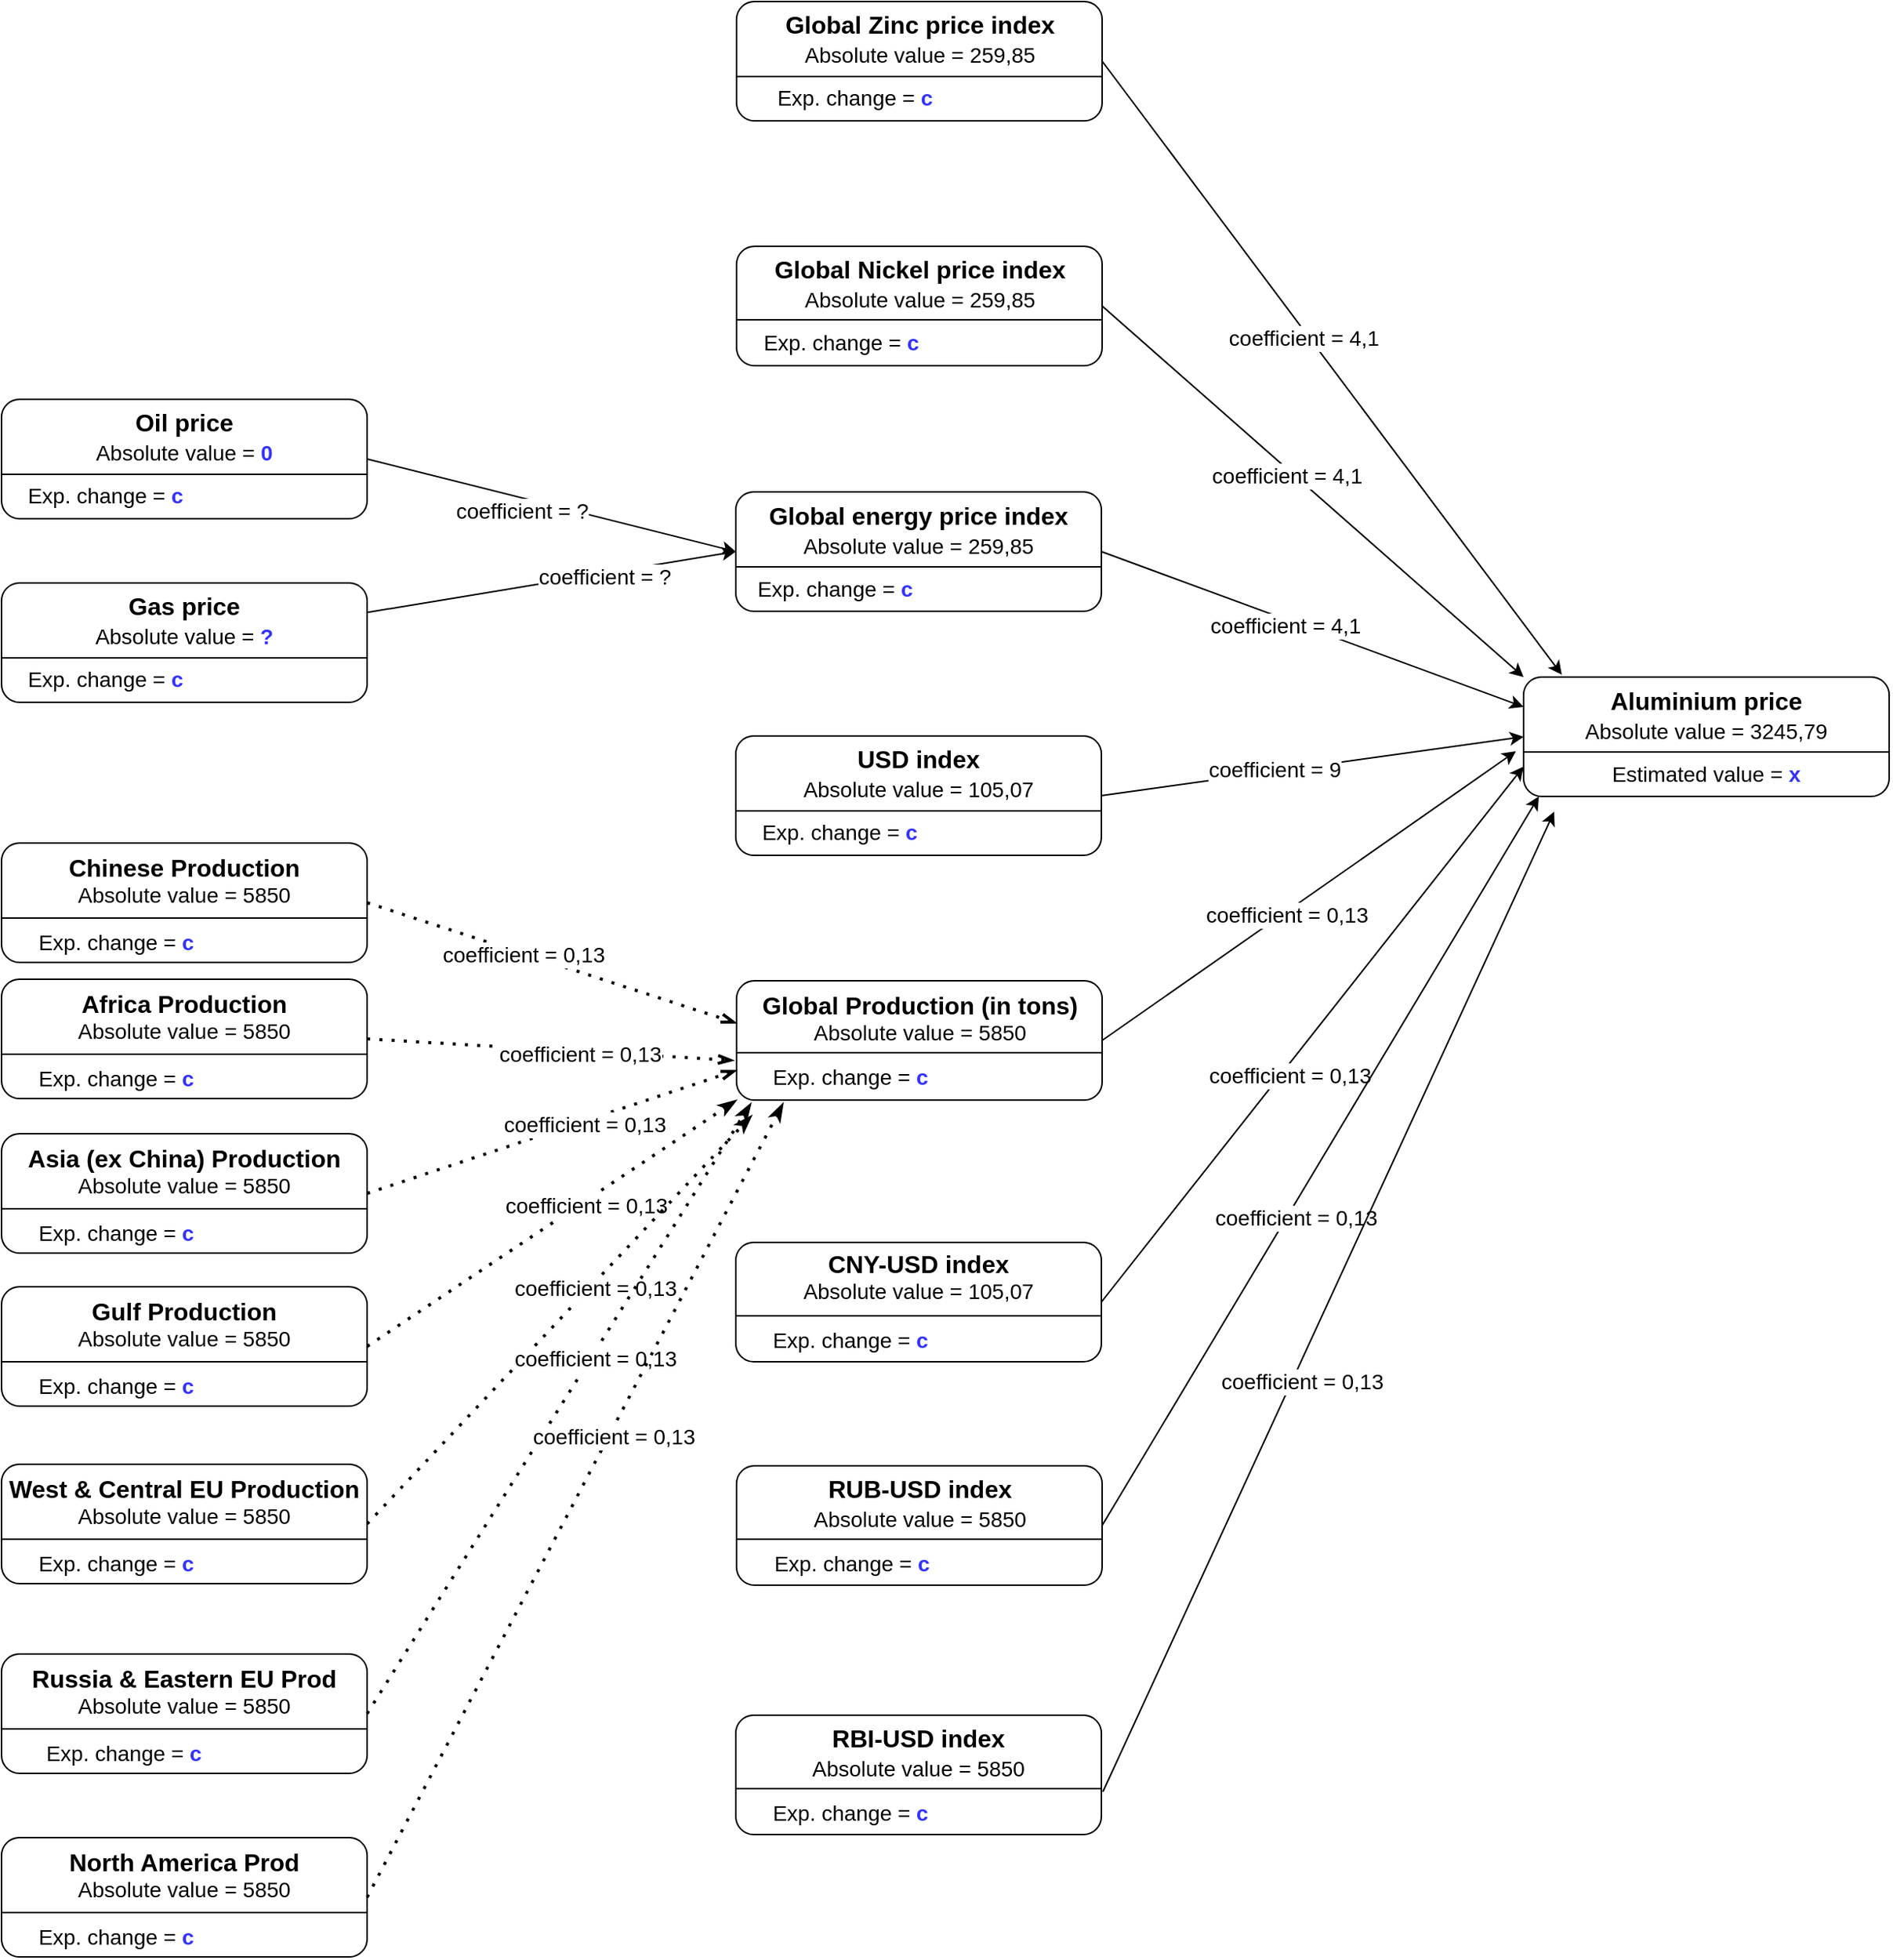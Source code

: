 <mxfile version="20.2.3" type="device"><diagram id="u6WOncbfAF4KVZ6Zlxv1" name="Seite-1"><mxGraphModel dx="2372" dy="1494" grid="1" gridSize="10" guides="1" tooltips="1" connect="1" arrows="1" fold="1" page="1" pageScale="1" pageWidth="827" pageHeight="1169" math="0" shadow="0"><root><mxCell id="0"/><mxCell id="1" parent="0"/><mxCell id="WackEzxGK8-borPOaFB0-8" style="rounded=0;orthogonalLoop=1;jettySize=auto;html=1;entryX=0;entryY=0.25;entryDx=0;entryDy=0;exitX=1;exitY=0.5;exitDx=0;exitDy=0;" parent="1" source="WackEzxGK8-borPOaFB0-2" target="WackEzxGK8-borPOaFB0-30" edge="1"><mxGeometry relative="1" as="geometry"><mxPoint x="1274.5" y="759.5" as="targetPoint"/></mxGeometry></mxCell><mxCell id="WackEzxGK8-borPOaFB0-11" value="&lt;font style=&quot;font-size: 14px;&quot;&gt;coefficient = 4,1&lt;/font&gt;" style="edgeLabel;html=1;align=center;verticalAlign=middle;resizable=0;points=[];" parent="WackEzxGK8-borPOaFB0-8" vertex="1" connectable="0"><mxGeometry x="-0.115" relative="1" as="geometry"><mxPoint x="-2" y="3" as="offset"/></mxGeometry></mxCell><mxCell id="WackEzxGK8-borPOaFB0-2" value="&lt;div style=&quot;font-size: 16px;&quot;&gt;&lt;font style=&quot;font-size: 16px;&quot;&gt;&lt;b&gt;Global energy price index&lt;br&gt;&lt;/b&gt;&lt;/font&gt;&lt;/div&gt;&lt;div style=&quot;font-size: 16px;&quot;&gt;&lt;font style=&quot;font-size: 14px;&quot;&gt;Absolute value = 259,85 &lt;b&gt;&lt;br&gt;&lt;/b&gt;&lt;/font&gt;&lt;/div&gt;&lt;div&gt;&lt;br&gt;&lt;/div&gt;&lt;div&gt;&lt;br&gt;&lt;/div&gt;" style="rounded=1;whiteSpace=wrap;html=1;" parent="1" vertex="1"><mxGeometry x="760" y="600.5" width="239" height="78" as="geometry"/></mxCell><mxCell id="WackEzxGK8-borPOaFB0-9" style="edgeStyle=none;rounded=0;orthogonalLoop=1;jettySize=auto;html=1;exitX=1;exitY=0.5;exitDx=0;exitDy=0;entryX=0;entryY=0.5;entryDx=0;entryDy=0;" parent="1" source="WackEzxGK8-borPOaFB0-22" target="WackEzxGK8-borPOaFB0-30" edge="1"><mxGeometry relative="1" as="geometry"><mxPoint x="999" y="759.5" as="sourcePoint"/><mxPoint x="1270" y="750" as="targetPoint"/></mxGeometry></mxCell><mxCell id="WackEzxGK8-borPOaFB0-13" value="&lt;font style=&quot;font-size: 14px;&quot;&gt;&lt;font style=&quot;font-size: 14px;&quot;&gt;coefficient = 9&lt;/font&gt;&lt;br&gt;&lt;/font&gt;" style="edgeLabel;html=1;align=center;verticalAlign=middle;resizable=0;points=[];fontSize=16;" parent="WackEzxGK8-borPOaFB0-9" vertex="1" connectable="0"><mxGeometry x="-0.178" y="2" relative="1" as="geometry"><mxPoint as="offset"/></mxGeometry></mxCell><mxCell id="WackEzxGK8-borPOaFB0-10" style="edgeStyle=none;rounded=0;orthogonalLoop=1;jettySize=auto;html=1;exitX=1;exitY=0.5;exitDx=0;exitDy=0;" parent="1" source="WackEzxGK8-borPOaFB0-26" edge="1"><mxGeometry relative="1" as="geometry"><mxPoint x="1030" y="839" as="sourcePoint"/><mxPoint x="1270" y="770" as="targetPoint"/></mxGeometry></mxCell><mxCell id="WackEzxGK8-borPOaFB0-14" value="coefficient = 0,13" style="edgeLabel;html=1;align=center;verticalAlign=middle;resizable=0;points=[];fontSize=14;" parent="WackEzxGK8-borPOaFB0-10" vertex="1" connectable="0"><mxGeometry x="-0.172" y="1" relative="1" as="geometry"><mxPoint x="9" y="-3" as="offset"/></mxGeometry></mxCell><mxCell id="WackEzxGK8-borPOaFB0-15" value="" style="endArrow=none;html=1;rounded=0;fontSize=14;exitX=0;exitY=0.5;exitDx=0;exitDy=0;entryX=1;entryY=0.5;entryDx=0;entryDy=0;" parent="1" edge="1"><mxGeometry width="50" height="50" relative="1" as="geometry"><mxPoint x="760" y="649.5" as="sourcePoint"/><mxPoint x="999" y="649.5" as="targetPoint"/></mxGeometry></mxCell><mxCell id="WackEzxGK8-borPOaFB0-22" value="&lt;div style=&quot;font-size: 16px;&quot;&gt;&lt;b&gt;USD index&lt;/b&gt;&lt;font style=&quot;font-size: 16px;&quot;&gt;&lt;b&gt;&lt;br&gt;&lt;/b&gt;&lt;/font&gt;&lt;/div&gt;&lt;div style=&quot;font-size: 16px;&quot;&gt;&lt;font style=&quot;font-size: 14px;&quot;&gt;Absolute value = 105,07 &lt;b&gt;&lt;br&gt;&lt;/b&gt;&lt;/font&gt;&lt;/div&gt;&lt;div&gt;&lt;br&gt;&lt;/div&gt;&lt;div&gt;&lt;br&gt;&lt;/div&gt;" style="rounded=1;whiteSpace=wrap;html=1;" parent="1" vertex="1"><mxGeometry x="760" y="760" width="239" height="78" as="geometry"/></mxCell><mxCell id="WackEzxGK8-borPOaFB0-23" value="" style="endArrow=none;html=1;rounded=0;fontSize=14;exitX=0;exitY=0.5;exitDx=0;exitDy=0;entryX=1;entryY=0.5;entryDx=0;entryDy=0;" parent="1" edge="1"><mxGeometry width="50" height="50" relative="1" as="geometry"><mxPoint x="760" y="809" as="sourcePoint"/><mxPoint x="999" y="809" as="targetPoint"/></mxGeometry></mxCell><mxCell id="WackEzxGK8-borPOaFB0-26" value="&lt;div style=&quot;&quot;&gt;&lt;span style=&quot;background-color: initial; font-size: 16px;&quot;&gt;&lt;b&gt;Global Production (in tons)&lt;/b&gt;&lt;/span&gt;&lt;/div&gt;&lt;div style=&quot;&quot;&gt;&lt;span style=&quot;font-size: 14px; background-color: initial;&quot;&gt;Absolute value = 5850&lt;/span&gt;&lt;br&gt;&lt;/div&gt;&lt;div&gt;&lt;br&gt;&lt;/div&gt;&lt;div&gt;&lt;br&gt;&lt;/div&gt;" style="rounded=1;whiteSpace=wrap;html=1;" parent="1" vertex="1"><mxGeometry x="760.5" y="920" width="239" height="78" as="geometry"/></mxCell><mxCell id="WackEzxGK8-borPOaFB0-27" value="" style="endArrow=none;html=1;rounded=0;fontSize=14;exitX=0;exitY=0.5;exitDx=0;exitDy=0;entryX=1;entryY=0.5;entryDx=0;entryDy=0;" parent="1" edge="1"><mxGeometry width="50" height="50" relative="1" as="geometry"><mxPoint x="760" y="967" as="sourcePoint"/><mxPoint x="999" y="967" as="targetPoint"/></mxGeometry></mxCell><mxCell id="WackEzxGK8-borPOaFB0-30" value="&lt;div style=&quot;font-size: 16px;&quot;&gt;&lt;b&gt;Aluminium price&lt;/b&gt;&lt;font style=&quot;font-size: 16px;&quot;&gt;&lt;b&gt;&lt;br&gt;&lt;/b&gt;&lt;/font&gt;&lt;/div&gt;&lt;div style=&quot;font-size: 16px;&quot;&gt;&lt;font style=&quot;font-size: 14px;&quot;&gt;Absolute value = 3245,79 &lt;b&gt;&lt;br&gt;&lt;/b&gt;&lt;/font&gt;&lt;/div&gt;&lt;div&gt;&lt;br&gt;&lt;/div&gt;&lt;div&gt;&lt;br&gt;&lt;/div&gt;" style="rounded=1;whiteSpace=wrap;html=1;" parent="1" vertex="1"><mxGeometry x="1275" y="721.5" width="239" height="78" as="geometry"/></mxCell><mxCell id="WackEzxGK8-borPOaFB0-31" value="" style="endArrow=none;html=1;rounded=0;fontSize=14;exitX=0;exitY=0.5;exitDx=0;exitDy=0;entryX=1;entryY=0.5;entryDx=0;entryDy=0;" parent="1" edge="1"><mxGeometry width="50" height="50" relative="1" as="geometry"><mxPoint x="1275" y="770.5" as="sourcePoint"/><mxPoint x="1514" y="770.5" as="targetPoint"/></mxGeometry></mxCell><mxCell id="WackEzxGK8-borPOaFB0-32" value="Estimated value = &lt;b&gt;&lt;font color=&quot;#3333FF&quot;&gt;x&lt;/font&gt;&lt;/b&gt;" style="text;html=1;strokeColor=none;fillColor=none;align=center;verticalAlign=middle;whiteSpace=wrap;rounded=0;fontSize=14;" parent="1" vertex="1"><mxGeometry x="1285" y="769.5" width="219" height="30" as="geometry"/></mxCell><mxCell id="WackEzxGK8-borPOaFB0-34" value="Exp. change =&amp;nbsp;&lt;font color=&quot;#3333FF&quot;&gt;&lt;b&gt;c&lt;/b&gt;&lt;/font&gt;" style="text;html=1;strokeColor=none;fillColor=none;align=center;verticalAlign=middle;whiteSpace=wrap;rounded=0;fontSize=14;" parent="1" vertex="1"><mxGeometry x="776" y="807.5" width="104" height="30" as="geometry"/></mxCell><mxCell id="WackEzxGK8-borPOaFB0-36" value="Exp. change =&amp;nbsp;&lt;font color=&quot;#3333FF&quot;&gt;&lt;b&gt;c&lt;/b&gt;&lt;/font&gt;" style="text;html=1;strokeColor=none;fillColor=none;align=center;verticalAlign=middle;whiteSpace=wrap;rounded=0;fontSize=14;" parent="1" vertex="1"><mxGeometry x="780" y="968.38" width="110" height="28.62" as="geometry"/></mxCell><mxCell id="WackEzxGK8-borPOaFB0-42" style="edgeStyle=none;rounded=0;orthogonalLoop=1;jettySize=auto;html=1;entryX=0;entryY=0.5;entryDx=0;entryDy=0;fontSize=14;fontColor=#3333FF;exitX=1;exitY=0.5;exitDx=0;exitDy=0;" parent="1" source="WackEzxGK8-borPOaFB0-38" target="WackEzxGK8-borPOaFB0-2" edge="1"><mxGeometry relative="1" as="geometry"/></mxCell><mxCell id="WackEzxGK8-borPOaFB0-48" value="&lt;font style=&quot;font-size: 14px;&quot; color=&quot;#000000&quot;&gt;coefficient = ?&lt;br&gt;&lt;/font&gt;" style="edgeLabel;html=1;align=center;verticalAlign=middle;resizable=0;points=[];fontSize=14;fontColor=#3333FF;" parent="WackEzxGK8-borPOaFB0-42" vertex="1" connectable="0"><mxGeometry x="-0.334" relative="1" as="geometry"><mxPoint x="21" y="14" as="offset"/></mxGeometry></mxCell><mxCell id="WackEzxGK8-borPOaFB0-38" value="&lt;div style=&quot;font-size: 16px;&quot;&gt;&lt;font style=&quot;font-size: 16px;&quot;&gt;&lt;b&gt;Oil price&lt;br&gt;&lt;/b&gt;&lt;/font&gt;&lt;/div&gt;&lt;div style=&quot;font-size: 16px;&quot;&gt;&lt;font style=&quot;font-size: 14px;&quot;&gt;Absolute value = &lt;b&gt;&lt;font color=&quot;#3333FF&quot;&gt;0&lt;/font&gt;&lt;br&gt;&lt;/b&gt;&lt;/font&gt;&lt;/div&gt;&lt;div&gt;&lt;br&gt;&lt;/div&gt;&lt;div&gt;&lt;br&gt;&lt;/div&gt;" style="rounded=1;whiteSpace=wrap;html=1;" parent="1" vertex="1"><mxGeometry x="280" y="540" width="239" height="78" as="geometry"/></mxCell><mxCell id="WackEzxGK8-borPOaFB0-39" value="" style="endArrow=none;html=1;rounded=0;fontSize=14;exitX=0;exitY=0.5;exitDx=0;exitDy=0;entryX=1;entryY=0.5;entryDx=0;entryDy=0;" parent="1" edge="1"><mxGeometry width="50" height="50" relative="1" as="geometry"><mxPoint x="280" y="589" as="sourcePoint"/><mxPoint x="519" y="589" as="targetPoint"/></mxGeometry></mxCell><mxCell id="WackEzxGK8-borPOaFB0-40" value="Exp. change =&amp;nbsp;&lt;font color=&quot;#3333FF&quot;&gt;&lt;b&gt;c&lt;/b&gt;&lt;/font&gt;" style="text;html=1;strokeColor=none;fillColor=none;align=center;verticalAlign=middle;whiteSpace=wrap;rounded=0;fontSize=14;" parent="1" vertex="1"><mxGeometry x="296" y="588" width="104" height="30" as="geometry"/></mxCell><mxCell id="WackEzxGK8-borPOaFB0-47" style="edgeStyle=none;rounded=0;orthogonalLoop=1;jettySize=auto;html=1;entryX=0;entryY=0.5;entryDx=0;entryDy=0;fontSize=14;fontColor=#3333FF;" parent="1" source="WackEzxGK8-borPOaFB0-43" target="WackEzxGK8-borPOaFB0-2" edge="1"><mxGeometry relative="1" as="geometry"/></mxCell><mxCell id="WackEzxGK8-borPOaFB0-43" value="&lt;div style=&quot;font-size: 16px;&quot;&gt;&lt;font style=&quot;font-size: 16px;&quot;&gt;&lt;b style=&quot;&quot;&gt;Gas price&lt;/b&gt;&lt;/font&gt;&lt;/div&gt;&lt;div style=&quot;font-size: 16px;&quot;&gt;&lt;font style=&quot;font-size: 14px;&quot;&gt;Absolute value = &lt;b&gt;&lt;font color=&quot;#3333FF&quot;&gt;?&lt;/font&gt;&lt;br&gt;&lt;/b&gt;&lt;/font&gt;&lt;/div&gt;&lt;div&gt;&lt;br&gt;&lt;/div&gt;&lt;div&gt;&lt;br&gt;&lt;/div&gt;" style="rounded=1;whiteSpace=wrap;html=1;" parent="1" vertex="1"><mxGeometry x="280" y="660" width="239" height="78" as="geometry"/></mxCell><mxCell id="WackEzxGK8-borPOaFB0-44" value="" style="endArrow=none;html=1;rounded=0;fontSize=14;exitX=0;exitY=0.5;exitDx=0;exitDy=0;entryX=1;entryY=0.5;entryDx=0;entryDy=0;" parent="1" edge="1"><mxGeometry width="50" height="50" relative="1" as="geometry"><mxPoint x="280" y="709" as="sourcePoint"/><mxPoint x="519" y="709" as="targetPoint"/></mxGeometry></mxCell><mxCell id="WackEzxGK8-borPOaFB0-45" value="Exp. change =&amp;nbsp;&lt;font color=&quot;#3333FF&quot;&gt;&lt;b&gt;c&lt;/b&gt;&lt;/font&gt;" style="text;html=1;strokeColor=none;fillColor=none;align=center;verticalAlign=middle;whiteSpace=wrap;rounded=0;fontSize=14;" parent="1" vertex="1"><mxGeometry x="296" y="708" width="104" height="30" as="geometry"/></mxCell><mxCell id="WackEzxGK8-borPOaFB0-49" value="&lt;font color=&quot;#000000&quot;&gt;coefficient = ?&lt;br&gt;&lt;/font&gt;" style="edgeLabel;html=1;align=center;verticalAlign=middle;resizable=0;points=[];fontSize=14;fontColor=#3333FF;" parent="1" vertex="1" connectable="0"><mxGeometry x="674.003" y="656.005" as="geometry"/></mxCell><mxCell id="WackEzxGK8-borPOaFB0-52" value="" style="endArrow=openThin;dashed=1;html=1;dashPattern=1 3;strokeWidth=2;rounded=0;fontSize=14;fontColor=#3333FF;entryX=0;entryY=0.355;entryDx=0;entryDy=0;exitX=1;exitY=0.5;exitDx=0;exitDy=0;endFill=0;entryPerimeter=0;" parent="1" source="npwigQvp6gdLTjQ-537E-26" target="WackEzxGK8-borPOaFB0-26" edge="1"><mxGeometry width="50" height="50" relative="1" as="geometry"><mxPoint x="640" y="879.5" as="sourcePoint"/><mxPoint x="760" y="880" as="targetPoint"/></mxGeometry></mxCell><mxCell id="npwigQvp6gdLTjQ-537E-29" value="&lt;span style=&quot;font-size: 14px;&quot;&gt;coefficient = 0,13&lt;/span&gt;" style="edgeLabel;html=1;align=center;verticalAlign=middle;resizable=0;points=[];fontColor=#000000;" parent="WackEzxGK8-borPOaFB0-52" vertex="1" connectable="0"><mxGeometry x="-0.155" relative="1" as="geometry"><mxPoint as="offset"/></mxGeometry></mxCell><mxCell id="WackEzxGK8-borPOaFB0-53" value="" style="endArrow=openThin;dashed=1;html=1;dashPattern=1 3;strokeWidth=2;rounded=0;fontSize=14;fontColor=#3333FF;entryX=-0.008;entryY=0.667;entryDx=0;entryDy=0;exitX=1;exitY=0.5;exitDx=0;exitDy=0;endFill=0;entryPerimeter=0;" parent="1" source="npwigQvp6gdLTjQ-537E-30" target="WackEzxGK8-borPOaFB0-26" edge="1"><mxGeometry width="50" height="50" relative="1" as="geometry"><mxPoint x="610" y="950" as="sourcePoint"/><mxPoint x="760" y="880" as="targetPoint"/></mxGeometry></mxCell><mxCell id="npwigQvp6gdLTjQ-537E-36" value="&lt;span style=&quot;font-size: 14px;&quot;&gt;coefficient = 0,13&lt;/span&gt;" style="edgeLabel;html=1;align=center;verticalAlign=middle;resizable=0;points=[];fontColor=#000000;" parent="WackEzxGK8-borPOaFB0-53" vertex="1" connectable="0"><mxGeometry x="0.164" y="-3" relative="1" as="geometry"><mxPoint y="-1" as="offset"/></mxGeometry></mxCell><mxCell id="npwigQvp6gdLTjQ-537E-1" style="edgeStyle=none;rounded=0;orthogonalLoop=1;jettySize=auto;html=1;entryX=0;entryY=0.75;entryDx=0;entryDy=0;exitX=1;exitY=0.5;exitDx=0;exitDy=0;" parent="1" source="npwigQvp6gdLTjQ-537E-3" target="WackEzxGK8-borPOaFB0-30" edge="1"><mxGeometry relative="1" as="geometry"><mxPoint x="1020" y="1020" as="sourcePoint"/><mxPoint x="1284.5" y="769.5" as="targetPoint"/></mxGeometry></mxCell><mxCell id="npwigQvp6gdLTjQ-537E-2" value="coefficient = 0,13" style="edgeLabel;html=1;align=center;verticalAlign=middle;resizable=0;points=[];fontSize=14;" parent="npwigQvp6gdLTjQ-537E-1" vertex="1" connectable="0"><mxGeometry x="-0.172" y="1" relative="1" as="geometry"><mxPoint x="9" y="-3" as="offset"/></mxGeometry></mxCell><mxCell id="npwigQvp6gdLTjQ-537E-3" value="&lt;div style=&quot;&quot;&gt;&lt;span style=&quot;background-color: initial; font-size: 16px;&quot;&gt;&lt;b&gt;CNY-USD index&lt;/b&gt;&lt;/span&gt;&lt;/div&gt;&lt;div style=&quot;&quot;&gt;&lt;span style=&quot;font-size: 14px; background-color: initial;&quot;&gt;Absolute value = 105,07&lt;/span&gt;&lt;br&gt;&lt;/div&gt;&lt;div style=&quot;font-size: 16px;&quot;&gt;&lt;div&gt;&lt;br style=&quot;font-size: 12px;&quot;&gt;&lt;/div&gt;&lt;/div&gt;&lt;div&gt;&lt;br&gt;&lt;/div&gt;" style="rounded=1;whiteSpace=wrap;html=1;" parent="1" vertex="1"><mxGeometry x="760" y="1091" width="239" height="78" as="geometry"/></mxCell><mxCell id="npwigQvp6gdLTjQ-537E-5" style="edgeStyle=none;rounded=0;orthogonalLoop=1;jettySize=auto;html=1;entryX=0;entryY=1;entryDx=0;entryDy=0;exitX=1;exitY=0.5;exitDx=0;exitDy=0;" parent="1" source="npwigQvp6gdLTjQ-537E-7" target="WackEzxGK8-borPOaFB0-32" edge="1"><mxGeometry relative="1" as="geometry"><mxPoint x="1000" y="1120" as="sourcePoint"/><mxPoint x="1284.5" y="769.5" as="targetPoint"/></mxGeometry></mxCell><mxCell id="npwigQvp6gdLTjQ-537E-6" value="coefficient = 0,13" style="edgeLabel;html=1;align=center;verticalAlign=middle;resizable=0;points=[];fontSize=14;" parent="npwigQvp6gdLTjQ-537E-5" vertex="1" connectable="0"><mxGeometry x="-0.172" y="1" relative="1" as="geometry"><mxPoint x="9" y="-3" as="offset"/></mxGeometry></mxCell><mxCell id="npwigQvp6gdLTjQ-537E-7" value="&lt;div&gt;&lt;span style=&quot;background-color: initial; font-size: 16px;&quot;&gt;&lt;b&gt;RUB-USD index&lt;/b&gt;&lt;/span&gt;&lt;/div&gt;&lt;div style=&quot;font-size: 16px;&quot;&gt;&lt;span style=&quot;font-size: 14px; background-color: initial;&quot;&gt;Absolute value = 5850&lt;/span&gt;&lt;br&gt;&lt;/div&gt;&lt;div&gt;&lt;br&gt;&lt;/div&gt;&lt;div&gt;&lt;br&gt;&lt;/div&gt;" style="rounded=1;whiteSpace=wrap;html=1;" parent="1" vertex="1"><mxGeometry x="760.5" y="1237" width="239" height="78" as="geometry"/></mxCell><mxCell id="npwigQvp6gdLTjQ-537E-10" value="" style="endArrow=none;html=1;rounded=0;fontSize=14;exitX=0;exitY=0.5;exitDx=0;exitDy=0;entryX=1;entryY=0.5;entryDx=0;entryDy=0;" parent="1" edge="1"><mxGeometry width="50" height="50" relative="1" as="geometry"><mxPoint x="760" y="1139" as="sourcePoint"/><mxPoint x="999" y="1139" as="targetPoint"/></mxGeometry></mxCell><mxCell id="npwigQvp6gdLTjQ-537E-11" value="Exp. change =&amp;nbsp;&lt;font color=&quot;#3333FF&quot;&gt;&lt;b&gt;c&lt;/b&gt;&lt;/font&gt;" style="text;html=1;strokeColor=none;fillColor=none;align=center;verticalAlign=middle;whiteSpace=wrap;rounded=0;fontSize=14;" parent="1" vertex="1"><mxGeometry x="780" y="1140.38" width="110" height="28.62" as="geometry"/></mxCell><mxCell id="npwigQvp6gdLTjQ-537E-13" value="" style="endArrow=none;html=1;rounded=0;fontSize=14;exitX=0;exitY=0.5;exitDx=0;exitDy=0;entryX=1;entryY=0.5;entryDx=0;entryDy=0;" parent="1" edge="1"><mxGeometry width="50" height="50" relative="1" as="geometry"><mxPoint x="760.5" y="1285" as="sourcePoint"/><mxPoint x="999.5" y="1285" as="targetPoint"/></mxGeometry></mxCell><mxCell id="npwigQvp6gdLTjQ-537E-14" value="Exp. change =&amp;nbsp;&lt;font color=&quot;#3333FF&quot;&gt;&lt;b&gt;c&lt;/b&gt;&lt;/font&gt;" style="text;html=1;strokeColor=none;fillColor=none;align=center;verticalAlign=middle;whiteSpace=wrap;rounded=0;fontSize=14;" parent="1" vertex="1"><mxGeometry x="780.5" y="1286.38" width="109.5" height="28.62" as="geometry"/></mxCell><mxCell id="npwigQvp6gdLTjQ-537E-16" style="rounded=0;orthogonalLoop=1;jettySize=auto;html=1;entryX=0;entryY=0;entryDx=0;entryDy=0;exitX=1;exitY=0.5;exitDx=0;exitDy=0;" parent="1" source="npwigQvp6gdLTjQ-537E-18" target="WackEzxGK8-borPOaFB0-30" edge="1"><mxGeometry relative="1" as="geometry"><mxPoint x="1275" y="639" as="targetPoint"/></mxGeometry></mxCell><mxCell id="npwigQvp6gdLTjQ-537E-17" value="&lt;font style=&quot;font-size: 14px;&quot;&gt;coefficient = 4,1&lt;/font&gt;" style="edgeLabel;html=1;align=center;verticalAlign=middle;resizable=0;points=[];" parent="npwigQvp6gdLTjQ-537E-16" vertex="1" connectable="0"><mxGeometry x="-0.115" relative="1" as="geometry"><mxPoint x="-2" y="3" as="offset"/></mxGeometry></mxCell><mxCell id="npwigQvp6gdLTjQ-537E-18" value="&lt;div style=&quot;font-size: 16px;&quot;&gt;&lt;font style=&quot;font-size: 16px;&quot;&gt;&lt;b&gt;Global Nickel price index&lt;br&gt;&lt;/b&gt;&lt;/font&gt;&lt;/div&gt;&lt;div style=&quot;font-size: 16px;&quot;&gt;&lt;font style=&quot;font-size: 14px;&quot;&gt;Absolute value = 259,85 &lt;b&gt;&lt;br&gt;&lt;/b&gt;&lt;/font&gt;&lt;/div&gt;&lt;div&gt;&lt;br&gt;&lt;/div&gt;&lt;div&gt;&lt;br&gt;&lt;/div&gt;" style="rounded=1;whiteSpace=wrap;html=1;" parent="1" vertex="1"><mxGeometry x="760.5" y="440" width="239" height="78" as="geometry"/></mxCell><mxCell id="npwigQvp6gdLTjQ-537E-19" value="" style="endArrow=none;html=1;rounded=0;fontSize=14;exitX=0;exitY=0.5;exitDx=0;exitDy=0;entryX=1;entryY=0.5;entryDx=0;entryDy=0;" parent="1" edge="1"><mxGeometry width="50" height="50" relative="1" as="geometry"><mxPoint x="760" y="488" as="sourcePoint"/><mxPoint x="999" y="488" as="targetPoint"/></mxGeometry></mxCell><mxCell id="npwigQvp6gdLTjQ-537E-20" value="Exp. change =&amp;nbsp;&lt;font color=&quot;#3333FF&quot;&gt;&lt;b&gt;c&lt;/b&gt;&lt;/font&gt;" style="text;html=1;strokeColor=none;fillColor=none;align=center;verticalAlign=middle;whiteSpace=wrap;rounded=0;fontSize=14;" parent="1" vertex="1"><mxGeometry x="776.5" y="488" width="103.5" height="30" as="geometry"/></mxCell><mxCell id="npwigQvp6gdLTjQ-537E-21" style="rounded=0;orthogonalLoop=1;jettySize=auto;html=1;exitX=1;exitY=0.5;exitDx=0;exitDy=0;" parent="1" source="npwigQvp6gdLTjQ-537E-23" edge="1"><mxGeometry relative="1" as="geometry"><mxPoint x="1300" y="720" as="targetPoint"/></mxGeometry></mxCell><mxCell id="npwigQvp6gdLTjQ-537E-22" value="&lt;font style=&quot;font-size: 14px;&quot;&gt;coefficient = 4,1&lt;/font&gt;" style="edgeLabel;html=1;align=center;verticalAlign=middle;resizable=0;points=[];" parent="npwigQvp6gdLTjQ-537E-21" vertex="1" connectable="0"><mxGeometry x="-0.115" relative="1" as="geometry"><mxPoint x="-2" y="3" as="offset"/></mxGeometry></mxCell><mxCell id="npwigQvp6gdLTjQ-537E-23" value="&lt;div style=&quot;font-size: 16px;&quot;&gt;&lt;font style=&quot;font-size: 16px;&quot;&gt;&lt;b&gt;Global Zinc price index&lt;br&gt;&lt;/b&gt;&lt;/font&gt;&lt;/div&gt;&lt;div style=&quot;font-size: 16px;&quot;&gt;&lt;font style=&quot;font-size: 14px;&quot;&gt;Absolute value = 259,85 &lt;b&gt;&lt;br&gt;&lt;/b&gt;&lt;/font&gt;&lt;/div&gt;&lt;div&gt;&lt;br&gt;&lt;/div&gt;&lt;div&gt;&lt;br&gt;&lt;/div&gt;" style="rounded=1;whiteSpace=wrap;html=1;" parent="1" vertex="1"><mxGeometry x="760.5" y="280" width="239" height="78" as="geometry"/></mxCell><mxCell id="npwigQvp6gdLTjQ-537E-24" value="" style="endArrow=none;html=1;rounded=0;fontSize=14;exitX=0;exitY=0.5;exitDx=0;exitDy=0;entryX=1;entryY=0.5;entryDx=0;entryDy=0;" parent="1" edge="1"><mxGeometry width="50" height="50" relative="1" as="geometry"><mxPoint x="760.5" y="329" as="sourcePoint"/><mxPoint x="999.5" y="329" as="targetPoint"/></mxGeometry></mxCell><mxCell id="npwigQvp6gdLTjQ-537E-25" value="Exp. change = &lt;font color=&quot;#3333FF&quot;&gt;&lt;b&gt;c&lt;/b&gt;&lt;/font&gt;" style="text;html=1;strokeColor=none;fillColor=none;align=center;verticalAlign=middle;whiteSpace=wrap;rounded=0;fontSize=14;" parent="1" vertex="1"><mxGeometry x="776" y="328" width="124" height="30" as="geometry"/></mxCell><mxCell id="npwigQvp6gdLTjQ-537E-26" value="&lt;div style=&quot;&quot;&gt;&lt;span style=&quot;background-color: initial; font-size: 16px;&quot;&gt;&lt;b&gt;Chinese Production&lt;/b&gt;&lt;/span&gt;&lt;/div&gt;&lt;div style=&quot;&quot;&gt;&lt;span style=&quot;font-size: 14px; background-color: initial;&quot;&gt;Absolute value = 5850&lt;/span&gt;&lt;br&gt;&lt;/div&gt;&lt;div&gt;&lt;br&gt;&lt;/div&gt;&lt;div&gt;&lt;br&gt;&lt;/div&gt;" style="rounded=1;whiteSpace=wrap;html=1;" parent="1" vertex="1"><mxGeometry x="280" y="830" width="239" height="78" as="geometry"/></mxCell><mxCell id="npwigQvp6gdLTjQ-537E-27" value="" style="endArrow=none;html=1;rounded=0;fontSize=14;exitX=0;exitY=0.5;exitDx=0;exitDy=0;entryX=1;entryY=0.5;entryDx=0;entryDy=0;" parent="1" edge="1"><mxGeometry width="50" height="50" relative="1" as="geometry"><mxPoint x="280" y="879" as="sourcePoint"/><mxPoint x="519" y="879" as="targetPoint"/></mxGeometry></mxCell><mxCell id="npwigQvp6gdLTjQ-537E-28" value="Exp. change =&amp;nbsp;&lt;font color=&quot;#3333FF&quot;&gt;&lt;b&gt;c&lt;/b&gt;&lt;/font&gt;" style="text;html=1;strokeColor=none;fillColor=none;align=center;verticalAlign=middle;whiteSpace=wrap;rounded=0;fontSize=14;" parent="1" vertex="1"><mxGeometry x="300" y="880.38" width="110" height="28.62" as="geometry"/></mxCell><mxCell id="npwigQvp6gdLTjQ-537E-30" value="&lt;div style=&quot;&quot;&gt;&lt;span style=&quot;background-color: initial; font-size: 16px;&quot;&gt;&lt;b&gt;Africa Production&lt;/b&gt;&lt;/span&gt;&lt;/div&gt;&lt;div style=&quot;&quot;&gt;&lt;span style=&quot;font-size: 14px; background-color: initial;&quot;&gt;Absolute value = 5850&lt;/span&gt;&lt;br&gt;&lt;/div&gt;&lt;div&gt;&lt;br&gt;&lt;/div&gt;&lt;div&gt;&lt;br&gt;&lt;/div&gt;" style="rounded=1;whiteSpace=wrap;html=1;" parent="1" vertex="1"><mxGeometry x="280" y="919" width="239" height="78" as="geometry"/></mxCell><mxCell id="npwigQvp6gdLTjQ-537E-31" value="" style="endArrow=none;html=1;rounded=0;fontSize=14;exitX=0;exitY=0.5;exitDx=0;exitDy=0;entryX=1;entryY=0.5;entryDx=0;entryDy=0;" parent="1" edge="1"><mxGeometry width="50" height="50" relative="1" as="geometry"><mxPoint x="280" y="968" as="sourcePoint"/><mxPoint x="519" y="968" as="targetPoint"/></mxGeometry></mxCell><mxCell id="npwigQvp6gdLTjQ-537E-32" value="Exp. change =&amp;nbsp;&lt;font color=&quot;#3333FF&quot;&gt;&lt;b&gt;c&lt;/b&gt;&lt;/font&gt;" style="text;html=1;strokeColor=none;fillColor=none;align=center;verticalAlign=middle;whiteSpace=wrap;rounded=0;fontSize=14;" parent="1" vertex="1"><mxGeometry x="300" y="969.38" width="110" height="28.62" as="geometry"/></mxCell><mxCell id="npwigQvp6gdLTjQ-537E-33" value="&lt;div style=&quot;&quot;&gt;&lt;span style=&quot;background-color: initial; font-size: 16px;&quot;&gt;&lt;b&gt;Asia (ex China) Production&lt;/b&gt;&lt;/span&gt;&lt;/div&gt;&lt;div style=&quot;&quot;&gt;&lt;span style=&quot;font-size: 14px; background-color: initial;&quot;&gt;Absolute value = 5850&lt;/span&gt;&lt;br&gt;&lt;/div&gt;&lt;div&gt;&lt;br&gt;&lt;/div&gt;&lt;div&gt;&lt;br&gt;&lt;/div&gt;" style="rounded=1;whiteSpace=wrap;html=1;" parent="1" vertex="1"><mxGeometry x="280" y="1020" width="239" height="78" as="geometry"/></mxCell><mxCell id="npwigQvp6gdLTjQ-537E-34" value="" style="endArrow=none;html=1;rounded=0;fontSize=14;exitX=0;exitY=0.5;exitDx=0;exitDy=0;entryX=1;entryY=0.5;entryDx=0;entryDy=0;" parent="1" edge="1"><mxGeometry width="50" height="50" relative="1" as="geometry"><mxPoint x="280" y="1069" as="sourcePoint"/><mxPoint x="519" y="1069" as="targetPoint"/></mxGeometry></mxCell><mxCell id="npwigQvp6gdLTjQ-537E-35" value="Exp. change =&amp;nbsp;&lt;font color=&quot;#3333FF&quot;&gt;&lt;b&gt;c&lt;/b&gt;&lt;/font&gt;" style="text;html=1;strokeColor=none;fillColor=none;align=center;verticalAlign=middle;whiteSpace=wrap;rounded=0;fontSize=14;" parent="1" vertex="1"><mxGeometry x="300" y="1070.38" width="110" height="28.62" as="geometry"/></mxCell><mxCell id="npwigQvp6gdLTjQ-537E-39" value="" style="endArrow=openThin;dashed=1;html=1;dashPattern=1 3;strokeWidth=2;rounded=0;fontSize=14;fontColor=#3333FF;entryX=0;entryY=0.75;entryDx=0;entryDy=0;exitX=1;exitY=0.5;exitDx=0;exitDy=0;endFill=0;" parent="1" source="npwigQvp6gdLTjQ-537E-33" target="WackEzxGK8-borPOaFB0-26" edge="1"><mxGeometry width="50" height="50" relative="1" as="geometry"><mxPoint x="529" y="968" as="sourcePoint"/><mxPoint x="770" y="890" as="targetPoint"/></mxGeometry></mxCell><mxCell id="npwigQvp6gdLTjQ-537E-40" value="&lt;span style=&quot;font-size: 14px;&quot;&gt;coefficient = 0,13&lt;/span&gt;" style="edgeLabel;html=1;align=center;verticalAlign=middle;resizable=0;points=[];fontColor=#000000;" parent="npwigQvp6gdLTjQ-537E-39" vertex="1" connectable="0"><mxGeometry x="0.164" y="-3" relative="1" as="geometry"><mxPoint y="-1" as="offset"/></mxGeometry></mxCell><mxCell id="npwigQvp6gdLTjQ-537E-41" value="" style="endArrow=classicThin;dashed=1;html=1;dashPattern=1 3;strokeWidth=2;rounded=0;fontSize=14;fontColor=#3333FF;entryX=0;entryY=1;entryDx=0;entryDy=0;endFill=1;exitX=1;exitY=0.5;exitDx=0;exitDy=0;" parent="1" source="npwigQvp6gdLTjQ-537E-43" target="WackEzxGK8-borPOaFB0-26" edge="1"><mxGeometry width="50" height="50" relative="1" as="geometry"><mxPoint x="530" y="1150" as="sourcePoint"/><mxPoint x="780" y="900" as="targetPoint"/></mxGeometry></mxCell><mxCell id="npwigQvp6gdLTjQ-537E-42" value="&lt;span style=&quot;font-size: 14px;&quot;&gt;coefficient = 0,13&lt;/span&gt;" style="edgeLabel;html=1;align=center;verticalAlign=middle;resizable=0;points=[];fontColor=#000000;" parent="npwigQvp6gdLTjQ-537E-41" vertex="1" connectable="0"><mxGeometry x="0.164" y="-3" relative="1" as="geometry"><mxPoint y="-1" as="offset"/></mxGeometry></mxCell><mxCell id="npwigQvp6gdLTjQ-537E-43" value="&lt;div style=&quot;&quot;&gt;&lt;span style=&quot;background-color: initial; font-size: 16px;&quot;&gt;&lt;b&gt;Gulf Production&lt;/b&gt;&lt;/span&gt;&lt;/div&gt;&lt;div style=&quot;&quot;&gt;&lt;span style=&quot;font-size: 14px; background-color: initial;&quot;&gt;Absolute value = 5850&lt;/span&gt;&lt;br&gt;&lt;/div&gt;&lt;div&gt;&lt;br&gt;&lt;/div&gt;&lt;div&gt;&lt;br&gt;&lt;/div&gt;" style="rounded=1;whiteSpace=wrap;html=1;" parent="1" vertex="1"><mxGeometry x="280" y="1120" width="239" height="78" as="geometry"/></mxCell><mxCell id="npwigQvp6gdLTjQ-537E-44" value="" style="endArrow=none;html=1;rounded=0;fontSize=14;exitX=0;exitY=0.5;exitDx=0;exitDy=0;entryX=1;entryY=0.5;entryDx=0;entryDy=0;" parent="1" edge="1"><mxGeometry width="50" height="50" relative="1" as="geometry"><mxPoint x="280" y="1169" as="sourcePoint"/><mxPoint x="519" y="1169" as="targetPoint"/></mxGeometry></mxCell><mxCell id="npwigQvp6gdLTjQ-537E-45" value="Exp. change =&amp;nbsp;&lt;font color=&quot;#3333FF&quot;&gt;&lt;b&gt;c&lt;/b&gt;&lt;/font&gt;" style="text;html=1;strokeColor=none;fillColor=none;align=center;verticalAlign=middle;whiteSpace=wrap;rounded=0;fontSize=14;" parent="1" vertex="1"><mxGeometry x="300" y="1170.38" width="110" height="28.62" as="geometry"/></mxCell><mxCell id="npwigQvp6gdLTjQ-537E-46" value="&lt;div style=&quot;&quot;&gt;&lt;span style=&quot;background-color: initial; font-size: 16px;&quot;&gt;&lt;b&gt;West &amp;amp; Central EU Production&lt;/b&gt;&lt;/span&gt;&lt;/div&gt;&lt;div style=&quot;&quot;&gt;&lt;span style=&quot;font-size: 14px; background-color: initial;&quot;&gt;Absolute value = 5850&lt;/span&gt;&lt;br&gt;&lt;/div&gt;&lt;div&gt;&lt;br&gt;&lt;/div&gt;&lt;div&gt;&lt;br&gt;&lt;/div&gt;" style="rounded=1;whiteSpace=wrap;html=1;" parent="1" vertex="1"><mxGeometry x="280" y="1236" width="239" height="78" as="geometry"/></mxCell><mxCell id="npwigQvp6gdLTjQ-537E-47" value="" style="endArrow=none;html=1;rounded=0;fontSize=14;exitX=0;exitY=0.5;exitDx=0;exitDy=0;entryX=1;entryY=0.5;entryDx=0;entryDy=0;" parent="1" edge="1"><mxGeometry width="50" height="50" relative="1" as="geometry"><mxPoint x="280" y="1285" as="sourcePoint"/><mxPoint x="519" y="1285" as="targetPoint"/></mxGeometry></mxCell><mxCell id="npwigQvp6gdLTjQ-537E-48" value="Exp. change =&amp;nbsp;&lt;font color=&quot;#3333FF&quot;&gt;&lt;b&gt;c&lt;/b&gt;&lt;/font&gt;" style="text;html=1;strokeColor=none;fillColor=none;align=center;verticalAlign=middle;whiteSpace=wrap;rounded=0;fontSize=14;" parent="1" vertex="1"><mxGeometry x="300" y="1286.38" width="110" height="28.62" as="geometry"/></mxCell><mxCell id="npwigQvp6gdLTjQ-537E-49" value="&lt;div style=&quot;&quot;&gt;&lt;span style=&quot;background-color: initial; font-size: 16px;&quot;&gt;&lt;b&gt;Russia &amp;amp; Eastern EU Prod&lt;/b&gt;&lt;/span&gt;&lt;/div&gt;&lt;div style=&quot;&quot;&gt;&lt;span style=&quot;font-size: 14px; background-color: initial;&quot;&gt;Absolute value = 5850&lt;/span&gt;&lt;br&gt;&lt;/div&gt;&lt;div&gt;&lt;br&gt;&lt;/div&gt;&lt;div&gt;&lt;br&gt;&lt;/div&gt;" style="rounded=1;whiteSpace=wrap;html=1;" parent="1" vertex="1"><mxGeometry x="280" y="1360" width="239" height="78" as="geometry"/></mxCell><mxCell id="npwigQvp6gdLTjQ-537E-50" value="" style="endArrow=none;html=1;rounded=0;fontSize=14;exitX=0;exitY=0.5;exitDx=0;exitDy=0;entryX=1;entryY=0.5;entryDx=0;entryDy=0;" parent="1" edge="1"><mxGeometry width="50" height="50" relative="1" as="geometry"><mxPoint x="280" y="1409" as="sourcePoint"/><mxPoint x="519" y="1409" as="targetPoint"/></mxGeometry></mxCell><mxCell id="npwigQvp6gdLTjQ-537E-51" value="Exp. change =&amp;nbsp;&lt;font color=&quot;#3333FF&quot;&gt;&lt;b&gt;c&lt;/b&gt;&lt;/font&gt;" style="text;html=1;strokeColor=none;fillColor=none;align=center;verticalAlign=middle;whiteSpace=wrap;rounded=0;fontSize=14;" parent="1" vertex="1"><mxGeometry x="300" y="1410.38" width="120" height="28.62" as="geometry"/></mxCell><mxCell id="npwigQvp6gdLTjQ-537E-52" value="&lt;div style=&quot;&quot;&gt;&lt;span style=&quot;background-color: initial; font-size: 16px;&quot;&gt;&lt;b&gt;North America Prod&lt;/b&gt;&lt;/span&gt;&lt;/div&gt;&lt;div style=&quot;&quot;&gt;&lt;span style=&quot;font-size: 14px; background-color: initial;&quot;&gt;Absolute value = 5850&lt;/span&gt;&lt;br&gt;&lt;/div&gt;&lt;div&gt;&lt;br&gt;&lt;/div&gt;&lt;div&gt;&lt;br&gt;&lt;/div&gt;" style="rounded=1;whiteSpace=wrap;html=1;" parent="1" vertex="1"><mxGeometry x="280" y="1480" width="239" height="78" as="geometry"/></mxCell><mxCell id="npwigQvp6gdLTjQ-537E-53" value="" style="endArrow=none;html=1;rounded=0;fontSize=14;exitX=0;exitY=0.5;exitDx=0;exitDy=0;entryX=1;entryY=0.5;entryDx=0;entryDy=0;" parent="1" edge="1"><mxGeometry width="50" height="50" relative="1" as="geometry"><mxPoint x="280" y="1529" as="sourcePoint"/><mxPoint x="519" y="1529" as="targetPoint"/></mxGeometry></mxCell><mxCell id="npwigQvp6gdLTjQ-537E-54" value="Exp. change =&amp;nbsp;&lt;font color=&quot;#3333FF&quot;&gt;&lt;b&gt;c&lt;/b&gt;&lt;/font&gt;" style="text;html=1;strokeColor=none;fillColor=none;align=center;verticalAlign=middle;whiteSpace=wrap;rounded=0;fontSize=14;" parent="1" vertex="1"><mxGeometry x="300" y="1530.38" width="110" height="28.62" as="geometry"/></mxCell><mxCell id="npwigQvp6gdLTjQ-537E-55" value="" style="endArrow=classicThin;dashed=1;html=1;dashPattern=1 3;strokeWidth=2;rounded=0;fontSize=14;fontColor=#3333FF;entryX=0;entryY=1;entryDx=0;entryDy=0;endFill=1;exitX=1;exitY=0.5;exitDx=0;exitDy=0;" parent="1" source="npwigQvp6gdLTjQ-537E-46" edge="1"><mxGeometry width="50" height="50" relative="1" as="geometry"><mxPoint x="529" y="1169.0" as="sourcePoint"/><mxPoint x="770.5" y="1008.0" as="targetPoint"/></mxGeometry></mxCell><mxCell id="npwigQvp6gdLTjQ-537E-56" value="&lt;span style=&quot;font-size: 14px;&quot;&gt;coefficient = 0,13&lt;/span&gt;" style="edgeLabel;html=1;align=center;verticalAlign=middle;resizable=0;points=[];fontColor=#000000;" parent="npwigQvp6gdLTjQ-537E-55" vertex="1" connectable="0"><mxGeometry x="0.164" y="-3" relative="1" as="geometry"><mxPoint y="-1" as="offset"/></mxGeometry></mxCell><mxCell id="npwigQvp6gdLTjQ-537E-57" value="" style="endArrow=classicThin;dashed=1;html=1;dashPattern=1 3;strokeWidth=2;rounded=0;fontSize=14;fontColor=#3333FF;endFill=1;exitX=1;exitY=0.5;exitDx=0;exitDy=0;" parent="1" source="npwigQvp6gdLTjQ-537E-49" edge="1"><mxGeometry width="50" height="50" relative="1" as="geometry"><mxPoint x="539" y="1179.0" as="sourcePoint"/><mxPoint x="770" y="1000" as="targetPoint"/></mxGeometry></mxCell><mxCell id="npwigQvp6gdLTjQ-537E-58" value="&lt;span style=&quot;font-size: 14px;&quot;&gt;coefficient = 0,13&lt;/span&gt;" style="edgeLabel;html=1;align=center;verticalAlign=middle;resizable=0;points=[];fontColor=#000000;" parent="npwigQvp6gdLTjQ-537E-57" vertex="1" connectable="0"><mxGeometry x="0.164" y="-3" relative="1" as="geometry"><mxPoint y="-1" as="offset"/></mxGeometry></mxCell><mxCell id="npwigQvp6gdLTjQ-537E-59" value="" style="endArrow=classicThin;dashed=1;html=1;dashPattern=1 3;strokeWidth=2;rounded=0;fontSize=14;fontColor=#3333FF;endFill=1;exitX=1;exitY=0.5;exitDx=0;exitDy=0;" parent="1" source="npwigQvp6gdLTjQ-537E-52" edge="1"><mxGeometry width="50" height="50" relative="1" as="geometry"><mxPoint x="549" y="1189.0" as="sourcePoint"/><mxPoint x="791" y="1000" as="targetPoint"/></mxGeometry></mxCell><mxCell id="npwigQvp6gdLTjQ-537E-60" value="&lt;span style=&quot;font-size: 14px;&quot;&gt;coefficient = 0,13&lt;/span&gt;" style="edgeLabel;html=1;align=center;verticalAlign=middle;resizable=0;points=[];fontColor=#000000;" parent="npwigQvp6gdLTjQ-537E-59" vertex="1" connectable="0"><mxGeometry x="0.164" y="-3" relative="1" as="geometry"><mxPoint y="-1" as="offset"/></mxGeometry></mxCell><mxCell id="npwigQvp6gdLTjQ-537E-61" value="&lt;div&gt;&lt;span style=&quot;background-color: initial; font-size: 16px;&quot;&gt;&lt;b&gt;RBI-USD index&lt;/b&gt;&lt;/span&gt;&lt;/div&gt;&lt;div style=&quot;font-size: 16px;&quot;&gt;&lt;span style=&quot;font-size: 14px; background-color: initial;&quot;&gt;Absolute value = 5850&lt;/span&gt;&lt;br&gt;&lt;/div&gt;&lt;div&gt;&lt;br&gt;&lt;/div&gt;&lt;div&gt;&lt;br&gt;&lt;/div&gt;" style="rounded=1;whiteSpace=wrap;html=1;" parent="1" vertex="1"><mxGeometry x="760" y="1400" width="239" height="78" as="geometry"/></mxCell><mxCell id="npwigQvp6gdLTjQ-537E-62" value="" style="endArrow=none;html=1;rounded=0;fontSize=14;exitX=0;exitY=0.5;exitDx=0;exitDy=0;entryX=1;entryY=0.5;entryDx=0;entryDy=0;" parent="1" edge="1"><mxGeometry width="50" height="50" relative="1" as="geometry"><mxPoint x="760" y="1448" as="sourcePoint"/><mxPoint x="999" y="1448" as="targetPoint"/></mxGeometry></mxCell><mxCell id="npwigQvp6gdLTjQ-537E-63" value="Exp. change =&amp;nbsp;&lt;font color=&quot;#3333FF&quot;&gt;&lt;b&gt;c&lt;/b&gt;&lt;/font&gt;" style="text;html=1;strokeColor=none;fillColor=none;align=center;verticalAlign=middle;whiteSpace=wrap;rounded=0;fontSize=14;" parent="1" vertex="1"><mxGeometry x="780" y="1449.38" width="110" height="28.62" as="geometry"/></mxCell><mxCell id="npwigQvp6gdLTjQ-537E-64" style="edgeStyle=none;rounded=0;orthogonalLoop=1;jettySize=auto;html=1;entryX=0;entryY=1;entryDx=0;entryDy=0;" parent="1" edge="1"><mxGeometry relative="1" as="geometry"><mxPoint x="1000" y="1450" as="sourcePoint"/><mxPoint x="1295" y="809.5" as="targetPoint"/></mxGeometry></mxCell><mxCell id="npwigQvp6gdLTjQ-537E-65" value="coefficient = 0,13" style="edgeLabel;html=1;align=center;verticalAlign=middle;resizable=0;points=[];fontSize=14;" parent="npwigQvp6gdLTjQ-537E-64" vertex="1" connectable="0"><mxGeometry x="-0.172" y="1" relative="1" as="geometry"><mxPoint x="9" y="-3" as="offset"/></mxGeometry></mxCell><mxCell id="npwigQvp6gdLTjQ-537E-66" value="Exp. change =&amp;nbsp;&lt;font color=&quot;#3333FF&quot;&gt;&lt;b&gt;c&lt;/b&gt;&lt;/font&gt;" style="text;html=1;strokeColor=none;fillColor=none;align=center;verticalAlign=middle;whiteSpace=wrap;rounded=0;fontSize=14;" parent="1" vertex="1"><mxGeometry x="770.25" y="648.5" width="109.75" height="31.5" as="geometry"/></mxCell></root></mxGraphModel></diagram></mxfile>